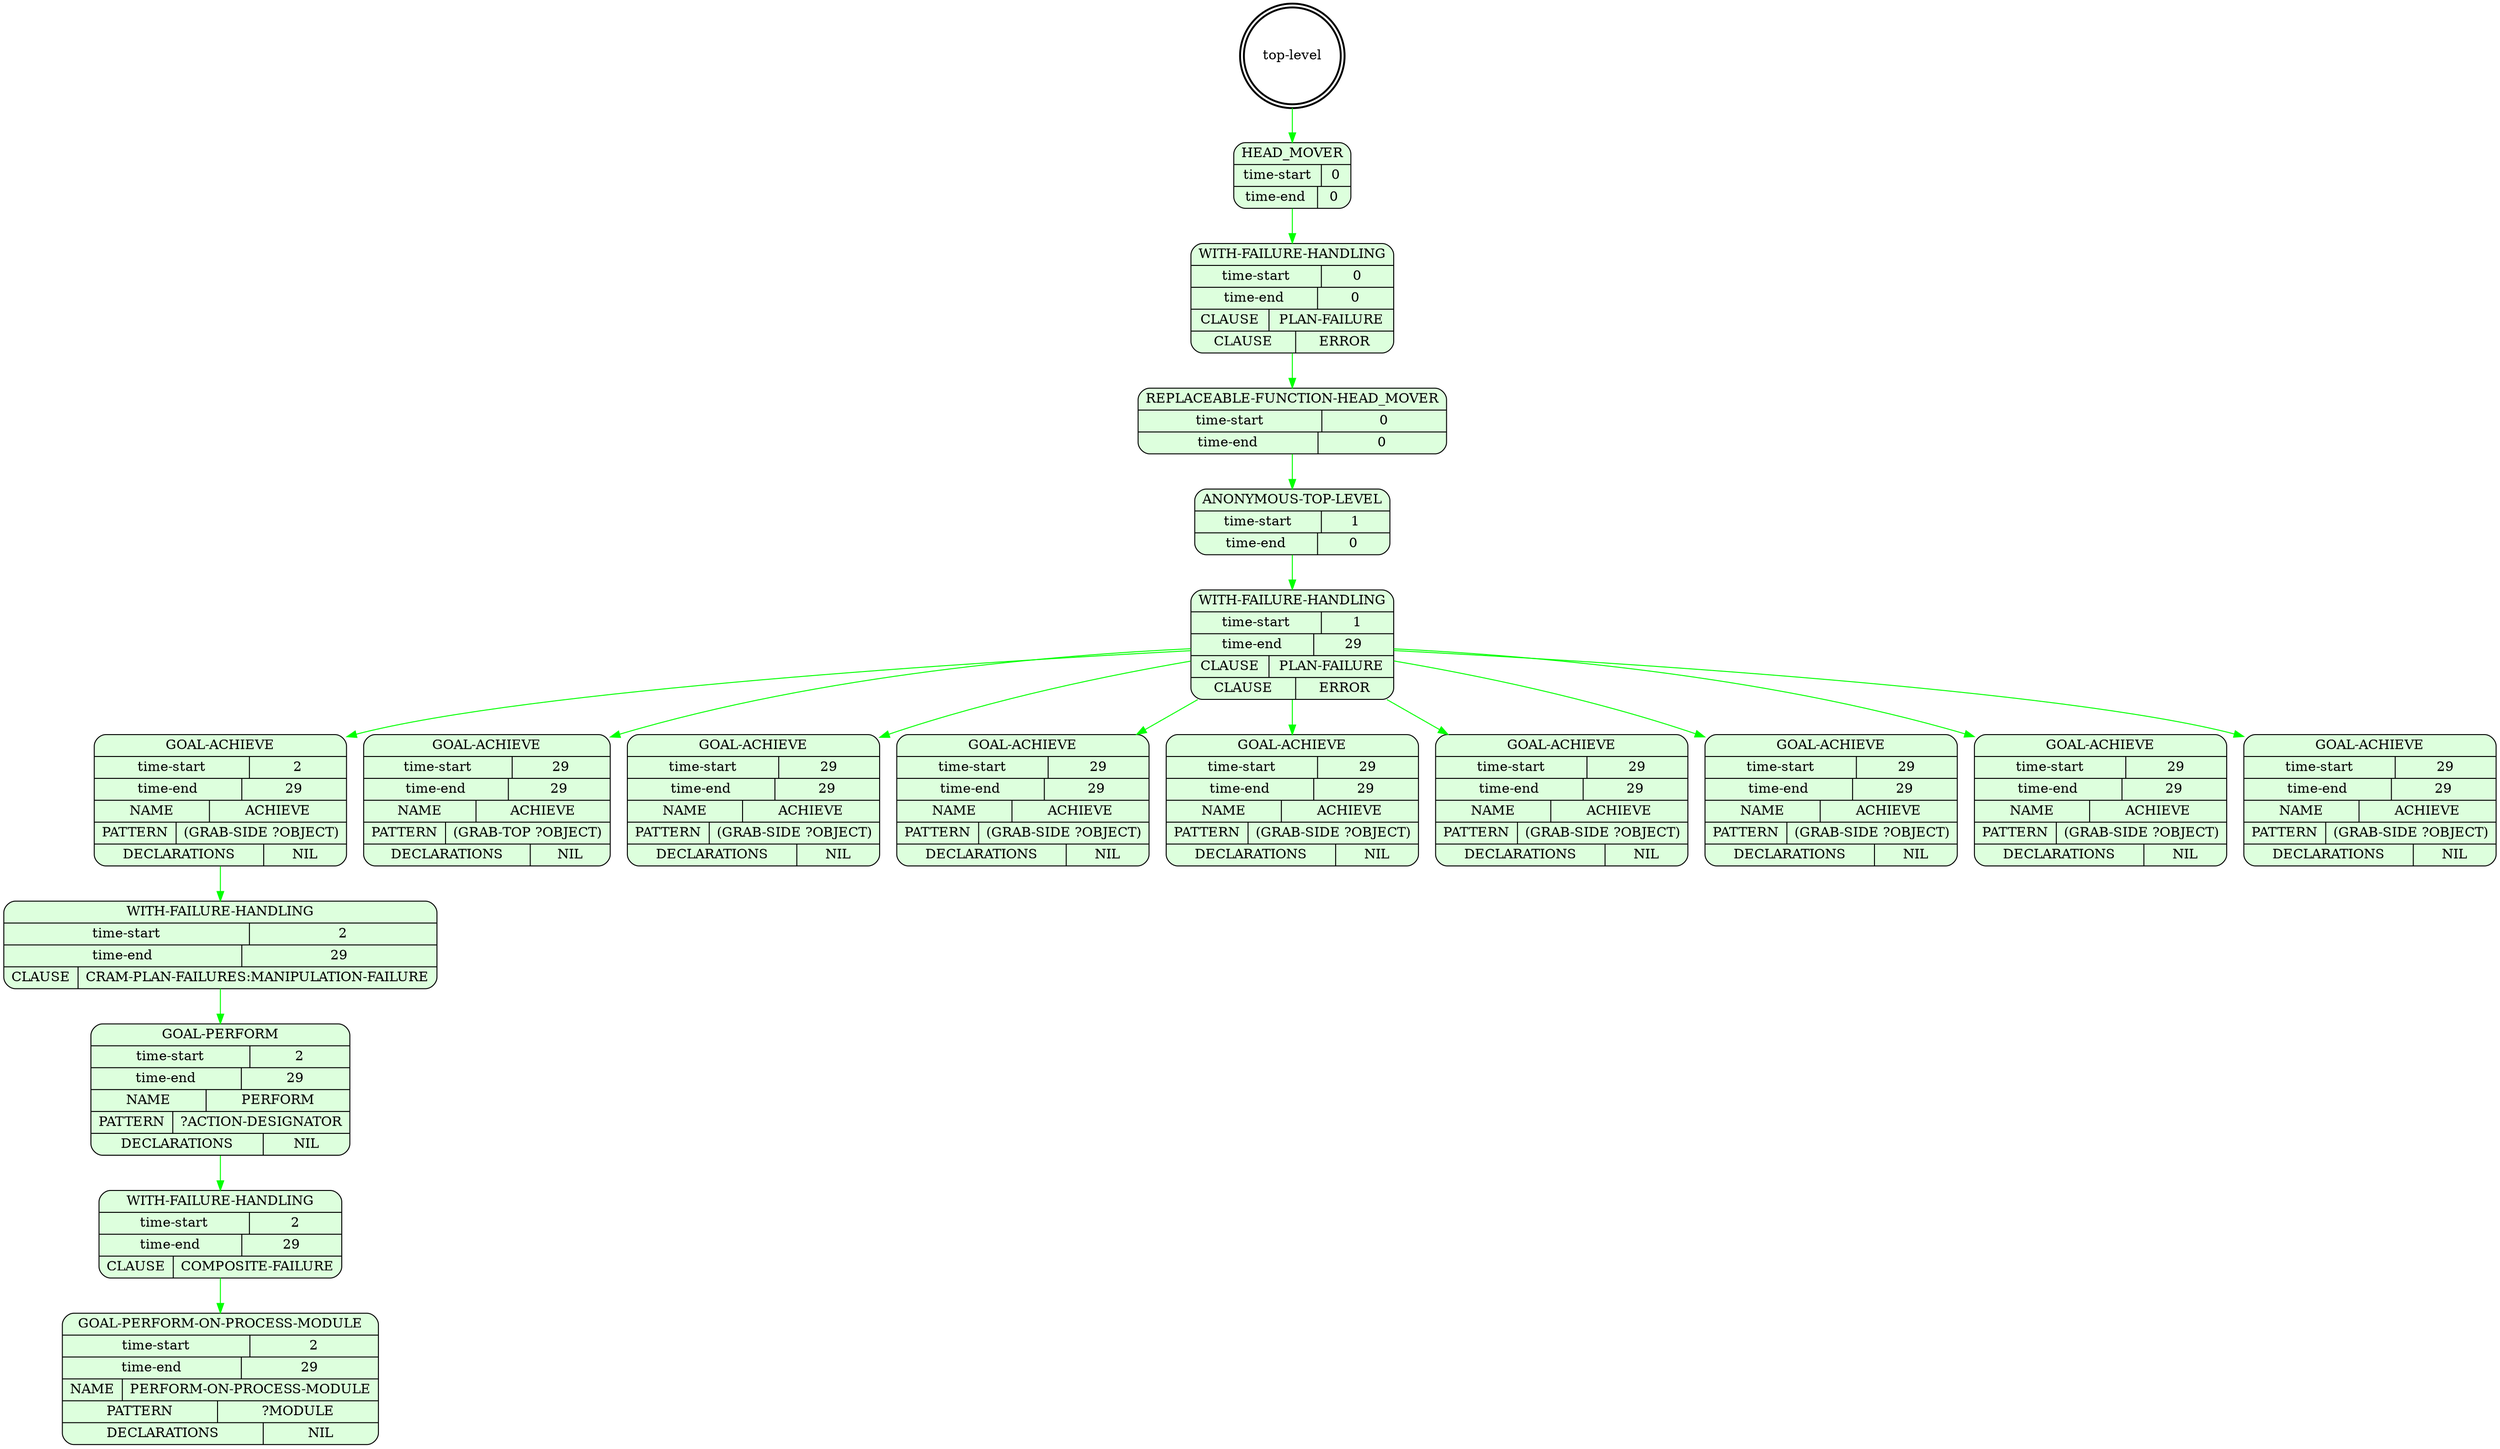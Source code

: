 digraph plangraph_ZHXkUUP5P0grt5Zf {
  node_29c9uyAxFnKuGqHq [shape=doublecircle, style=bold, label="top-level"];

  node_mEnRJLuRGDRDuYW7 [shape=Mrecord, style=filled, fillcolor="#ddffdd", label="{HEAD_MOVER|{time-start | 0}|{time-end | 0}}"];
  edge [color="green", label=""];
  node_29c9uyAxFnKuGqHq -> node_mEnRJLuRGDRDuYW7;

  node_Bwtogi2wcp5i7aiv [shape=Mrecord, style=filled, fillcolor="#ddffdd", label="{WITH-FAILURE-HANDLING|{time-start | 0}|{time-end | 0}|{CLAUSE | PLAN-FAILURE}|{CLAUSE | ERROR}}"];
  edge [color="green", label=""];
  node_mEnRJLuRGDRDuYW7 -> node_Bwtogi2wcp5i7aiv;

  node_e8qZjisHCRNBDmyu [shape=Mrecord, style=filled, fillcolor="#ddffdd", label="{REPLACEABLE-FUNCTION-HEAD_MOVER|{time-start | 0}|{time-end | 0}}"];
  edge [color="green", label=""];
  node_Bwtogi2wcp5i7aiv -> node_e8qZjisHCRNBDmyu;

  node_mSVzPFCfz1slJHVS [shape=Mrecord, style=filled, fillcolor="#ddffdd", label="{ANONYMOUS-TOP-LEVEL|{time-start | 1}|{time-end | 0}}"];
  edge [color="green", label=""];
  node_e8qZjisHCRNBDmyu -> node_mSVzPFCfz1slJHVS;

  node_RDKbkZxnvLohSWz8 [shape=Mrecord, style=filled, fillcolor="#ddffdd", label="{WITH-FAILURE-HANDLING|{time-start | 1}|{time-end | 29}|{CLAUSE | PLAN-FAILURE}|{CLAUSE | ERROR}}"];
  edge [color="green", label=""];
  node_mSVzPFCfz1slJHVS -> node_RDKbkZxnvLohSWz8;

  node_muTfmakW8WEnjuAh [shape=Mrecord, style=filled, fillcolor="#ddffdd", label="{GOAL-ACHIEVE|{time-start | 2}|{time-end | 29}|{NAME | ACHIEVE}|{PATTERN | (GRAB-SIDE ?OBJECT)}|{DECLARATIONS | NIL}}"];
  edge [color="green", label=""];
  node_RDKbkZxnvLohSWz8 -> node_muTfmakW8WEnjuAh;

  node_rJDTVjT0U2g2vpv8 [shape=Mrecord, style=filled, fillcolor="#ddffdd", label="{WITH-FAILURE-HANDLING|{time-start | 2}|{time-end | 29}|{CLAUSE | CRAM-PLAN-FAILURES:MANIPULATION-FAILURE}}"];
  edge [color="green", label=""];
  node_muTfmakW8WEnjuAh -> node_rJDTVjT0U2g2vpv8;

  node_DI2iyw72NKLISznh [shape=Mrecord, style=filled, fillcolor="#ddffdd", label="{GOAL-PERFORM|{time-start | 2}|{time-end | 29}|{NAME | PERFORM}|{PATTERN | ?ACTION-DESIGNATOR}|{DECLARATIONS | NIL}}"];
  edge [color="green", label=""];
  node_rJDTVjT0U2g2vpv8 -> node_DI2iyw72NKLISznh;

  node_KqQzKprBzv3ggBl0 [shape=Mrecord, style=filled, fillcolor="#ddffdd", label="{WITH-FAILURE-HANDLING|{time-start | 2}|{time-end | 29}|{CLAUSE | COMPOSITE-FAILURE}}"];
  edge [color="green", label=""];
  node_DI2iyw72NKLISznh -> node_KqQzKprBzv3ggBl0;

  node_lhZ50nEs6ZCfRJvI [shape=Mrecord, style=filled, fillcolor="#ddffdd", label="{GOAL-PERFORM-ON-PROCESS-MODULE|{time-start | 2}|{time-end | 29}|{NAME | PERFORM-ON-PROCESS-MODULE}|{PATTERN | ?MODULE}|{DECLARATIONS | NIL}}"];
  edge [color="green", label=""];
  node_KqQzKprBzv3ggBl0 -> node_lhZ50nEs6ZCfRJvI;

  node_QJNL6ir4r4uHCN9A [shape=Mrecord, style=filled, fillcolor="#ddffdd", label="{GOAL-ACHIEVE|{time-start | 29}|{time-end | 29}|{NAME | ACHIEVE}|{PATTERN | (GRAB-TOP ?OBJECT)}|{DECLARATIONS | NIL}}"];
  edge [color="green", label=""];
  node_RDKbkZxnvLohSWz8 -> node_QJNL6ir4r4uHCN9A;

  node_1S8Qp6Orj8mtVHvg [shape=Mrecord, style=filled, fillcolor="#ddffdd", label="{GOAL-ACHIEVE|{time-start | 29}|{time-end | 29}|{NAME | ACHIEVE}|{PATTERN | (GRAB-SIDE ?OBJECT)}|{DECLARATIONS | NIL}}"];
  edge [color="green", label=""];
  node_RDKbkZxnvLohSWz8 -> node_1S8Qp6Orj8mtVHvg;

  node_NjXkj3jaFbkgr3Vg [shape=Mrecord, style=filled, fillcolor="#ddffdd", label="{GOAL-ACHIEVE|{time-start | 29}|{time-end | 29}|{NAME | ACHIEVE}|{PATTERN | (GRAB-SIDE ?OBJECT)}|{DECLARATIONS | NIL}}"];
  edge [color="green", label=""];
  node_RDKbkZxnvLohSWz8 -> node_NjXkj3jaFbkgr3Vg;

  node_cJ94ltoVWr4le6bR [shape=Mrecord, style=filled, fillcolor="#ddffdd", label="{GOAL-ACHIEVE|{time-start | 29}|{time-end | 29}|{NAME | ACHIEVE}|{PATTERN | (GRAB-SIDE ?OBJECT)}|{DECLARATIONS | NIL}}"];
  edge [color="green", label=""];
  node_RDKbkZxnvLohSWz8 -> node_cJ94ltoVWr4le6bR;

  node_DeEjGczBG1rNhrEm [shape=Mrecord, style=filled, fillcolor="#ddffdd", label="{GOAL-ACHIEVE|{time-start | 29}|{time-end | 29}|{NAME | ACHIEVE}|{PATTERN | (GRAB-SIDE ?OBJECT)}|{DECLARATIONS | NIL}}"];
  edge [color="green", label=""];
  node_RDKbkZxnvLohSWz8 -> node_DeEjGczBG1rNhrEm;

  node_gIZas42AV4nOWmMS [shape=Mrecord, style=filled, fillcolor="#ddffdd", label="{GOAL-ACHIEVE|{time-start | 29}|{time-end | 29}|{NAME | ACHIEVE}|{PATTERN | (GRAB-SIDE ?OBJECT)}|{DECLARATIONS | NIL}}"];
  edge [color="green", label=""];
  node_RDKbkZxnvLohSWz8 -> node_gIZas42AV4nOWmMS;

  node_NKRJnBqzzAhdUguT [shape=Mrecord, style=filled, fillcolor="#ddffdd", label="{GOAL-ACHIEVE|{time-start | 29}|{time-end | 29}|{NAME | ACHIEVE}|{PATTERN | (GRAB-SIDE ?OBJECT)}|{DECLARATIONS | NIL}}"];
  edge [color="green", label=""];
  node_RDKbkZxnvLohSWz8 -> node_NKRJnBqzzAhdUguT;

  node_WDqr6fonR1IShWE9 [shape=Mrecord, style=filled, fillcolor="#ddffdd", label="{GOAL-ACHIEVE|{time-start | 29}|{time-end | 29}|{NAME | ACHIEVE}|{PATTERN | (GRAB-SIDE ?OBJECT)}|{DECLARATIONS | NIL}}"];
  edge [color="green", label=""];
  node_RDKbkZxnvLohSWz8 -> node_WDqr6fonR1IShWE9;
}
